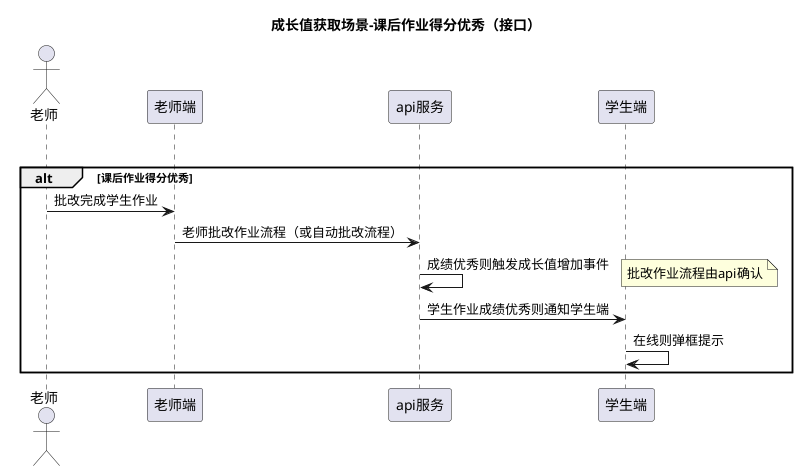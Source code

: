 
@startuml
title 成长值获取场景-课后作业得分优秀（接口）

alt

actor 老师

alt 课后作业得分优秀
老师 -> 老师端: 批改完成学生作业
老师端 -> api服务: 老师批改作业流程（或自动批改流程）
api服务 -> api服务: 成绩优秀则触发成长值增加事件
note right
    批改作业流程由api确认
end note
api服务 -> 学生端: 学生作业成绩优秀则通知学生端
学生端 -> 学生端: 在线则弹框提示
end

@enduml